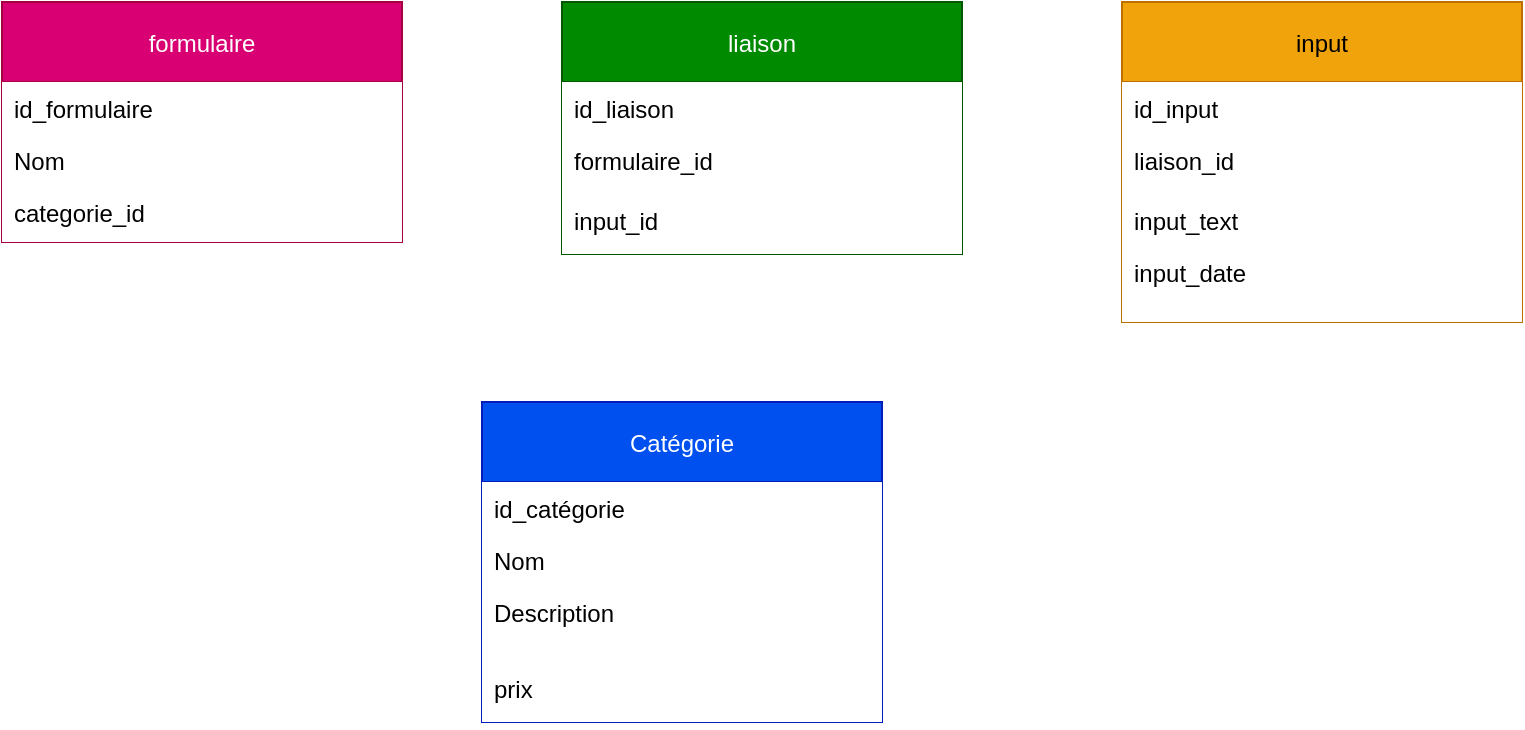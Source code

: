 <mxfile>
    <diagram id="v_mjhpNy72Q_6P5GI2UD" name="Page-1">
        <mxGraphModel dx="1430" dy="790" grid="1" gridSize="10" guides="1" tooltips="1" connect="1" arrows="1" fold="1" page="1" pageScale="1" pageWidth="827" pageHeight="1169" math="0" shadow="0">
            <root>
                <mxCell id="0"/>
                <mxCell id="1" parent="0"/>
                <mxCell id="4" value="Catégorie" style="swimlane;fontStyle=0;childLayout=stackLayout;horizontal=1;startSize=40;fillColor=#0050ef;horizontalStack=0;resizeParent=1;resizeParentMax=0;resizeLast=0;collapsible=1;marginBottom=0;strokeColor=#001DBC;fontColor=#ffffff;" vertex="1" parent="1">
                    <mxGeometry x="280" y="280" width="200" height="160" as="geometry"/>
                </mxCell>
                <mxCell id="5" value="id_catégorie" style="text;strokeColor=none;fillColor=default;align=left;verticalAlign=top;spacingLeft=4;spacingRight=4;overflow=hidden;rotatable=0;points=[[0,0.5],[1,0.5]];portConstraint=eastwest;" vertex="1" parent="4">
                    <mxGeometry y="40" width="200" height="26" as="geometry"/>
                </mxCell>
                <mxCell id="6" value="Nom " style="text;align=left;verticalAlign=top;spacingLeft=4;spacingRight=4;overflow=hidden;rotatable=0;points=[[0,0.5],[1,0.5]];portConstraint=eastwest;fillColor=default;" vertex="1" parent="4">
                    <mxGeometry y="66" width="200" height="26" as="geometry"/>
                </mxCell>
                <mxCell id="7" value="Description" style="text;strokeColor=none;fillColor=default;align=left;verticalAlign=top;spacingLeft=4;spacingRight=4;overflow=hidden;rotatable=0;points=[[0,0.5],[1,0.5]];portConstraint=eastwest;" vertex="1" parent="4">
                    <mxGeometry y="92" width="200" height="38" as="geometry"/>
                </mxCell>
                <mxCell id="10" value="prix" style="text;strokeColor=none;fillColor=default;align=left;verticalAlign=top;spacingLeft=4;spacingRight=4;overflow=hidden;rotatable=0;points=[[0,0.5],[1,0.5]];portConstraint=eastwest;" vertex="1" parent="4">
                    <mxGeometry y="130" width="200" height="30" as="geometry"/>
                </mxCell>
                <mxCell id="18" value="liaison" style="swimlane;fontStyle=0;childLayout=stackLayout;horizontal=1;startSize=40;fillColor=#008a00;horizontalStack=0;resizeParent=1;resizeParentMax=0;resizeLast=0;collapsible=1;marginBottom=0;strokeColor=#005700;fontColor=#ffffff;" vertex="1" parent="1">
                    <mxGeometry x="320" y="80" width="200" height="126" as="geometry"/>
                </mxCell>
                <mxCell id="19" value="id_liaison" style="text;strokeColor=none;fillColor=default;align=left;verticalAlign=top;spacingLeft=4;spacingRight=4;overflow=hidden;rotatable=0;points=[[0,0.5],[1,0.5]];portConstraint=eastwest;" vertex="1" parent="18">
                    <mxGeometry y="40" width="200" height="26" as="geometry"/>
                </mxCell>
                <mxCell id="22" value="formulaire_id" style="text;strokeColor=none;fillColor=default;align=left;verticalAlign=top;spacingLeft=4;spacingRight=4;overflow=hidden;rotatable=0;points=[[0,0.5],[1,0.5]];portConstraint=eastwest;" vertex="1" parent="18">
                    <mxGeometry y="66" width="200" height="30" as="geometry"/>
                </mxCell>
                <mxCell id="40" value="input_id" style="text;strokeColor=none;fillColor=default;align=left;verticalAlign=top;spacingLeft=4;spacingRight=4;overflow=hidden;rotatable=0;points=[[0,0.5],[1,0.5]];portConstraint=eastwest;" vertex="1" parent="18">
                    <mxGeometry y="96" width="200" height="30" as="geometry"/>
                </mxCell>
                <mxCell id="23" value="formulaire" style="swimlane;fontStyle=0;childLayout=stackLayout;horizontal=1;startSize=40;fillColor=#d80073;horizontalStack=0;resizeParent=1;resizeParentMax=0;resizeLast=0;collapsible=1;marginBottom=0;strokeColor=#A50040;fontColor=#ffffff;" vertex="1" parent="1">
                    <mxGeometry x="40" y="80" width="200" height="120" as="geometry"/>
                </mxCell>
                <mxCell id="24" value="id_formulaire" style="text;align=left;verticalAlign=top;spacingLeft=4;spacingRight=4;overflow=hidden;rotatable=0;points=[[0,0.5],[1,0.5]];portConstraint=eastwest;fillColor=default;" vertex="1" parent="23">
                    <mxGeometry y="40" width="200" height="26" as="geometry"/>
                </mxCell>
                <mxCell id="25" value="Nom " style="text;align=left;verticalAlign=top;spacingLeft=4;spacingRight=4;overflow=hidden;rotatable=0;points=[[0,0.5],[1,0.5]];portConstraint=eastwest;fillColor=default;" vertex="1" parent="23">
                    <mxGeometry y="66" width="200" height="26" as="geometry"/>
                </mxCell>
                <mxCell id="26" value="categorie_id" style="text;align=left;verticalAlign=top;spacingLeft=4;spacingRight=4;overflow=hidden;rotatable=0;points=[[0,0.5],[1,0.5]];portConstraint=eastwest;fillColor=default;" vertex="1" parent="23">
                    <mxGeometry y="92" width="200" height="28" as="geometry"/>
                </mxCell>
                <mxCell id="28" value="input" style="swimlane;fontStyle=0;childLayout=stackLayout;horizontal=1;startSize=40;fillColor=#f0a30a;horizontalStack=0;resizeParent=1;resizeParentMax=0;resizeLast=0;collapsible=1;marginBottom=0;strokeColor=#BD7000;fontColor=#000000;" vertex="1" parent="1">
                    <mxGeometry x="600" y="80" width="200" height="160" as="geometry"/>
                </mxCell>
                <mxCell id="29" value="id_input" style="text;strokeColor=none;fillColor=default;align=left;verticalAlign=top;spacingLeft=4;spacingRight=4;overflow=hidden;rotatable=0;points=[[0,0.5],[1,0.5]];portConstraint=eastwest;labelBackgroundColor=none;" vertex="1" parent="28">
                    <mxGeometry y="40" width="200" height="26" as="geometry"/>
                </mxCell>
                <mxCell id="32" value="liaison_id" style="text;strokeColor=none;fillColor=default;align=left;verticalAlign=top;spacingLeft=4;spacingRight=4;overflow=hidden;rotatable=0;points=[[0,0.5],[1,0.5]];portConstraint=eastwest;" vertex="1" parent="28">
                    <mxGeometry y="66" width="200" height="30" as="geometry"/>
                </mxCell>
                <mxCell id="30" value="input_text" style="text;strokeColor=none;fillColor=default;align=left;verticalAlign=top;spacingLeft=4;spacingRight=4;overflow=hidden;rotatable=0;points=[[0,0.5],[1,0.5]];portConstraint=eastwest;" vertex="1" parent="28">
                    <mxGeometry y="96" width="200" height="26" as="geometry"/>
                </mxCell>
                <mxCell id="31" value="input_date" style="text;strokeColor=none;fillColor=default;align=left;verticalAlign=top;spacingLeft=4;spacingRight=4;overflow=hidden;rotatable=0;points=[[0,0.5],[1,0.5]];portConstraint=eastwest;" vertex="1" parent="28">
                    <mxGeometry y="122" width="200" height="38" as="geometry"/>
                </mxCell>
            </root>
        </mxGraphModel>
    </diagram>
</mxfile>